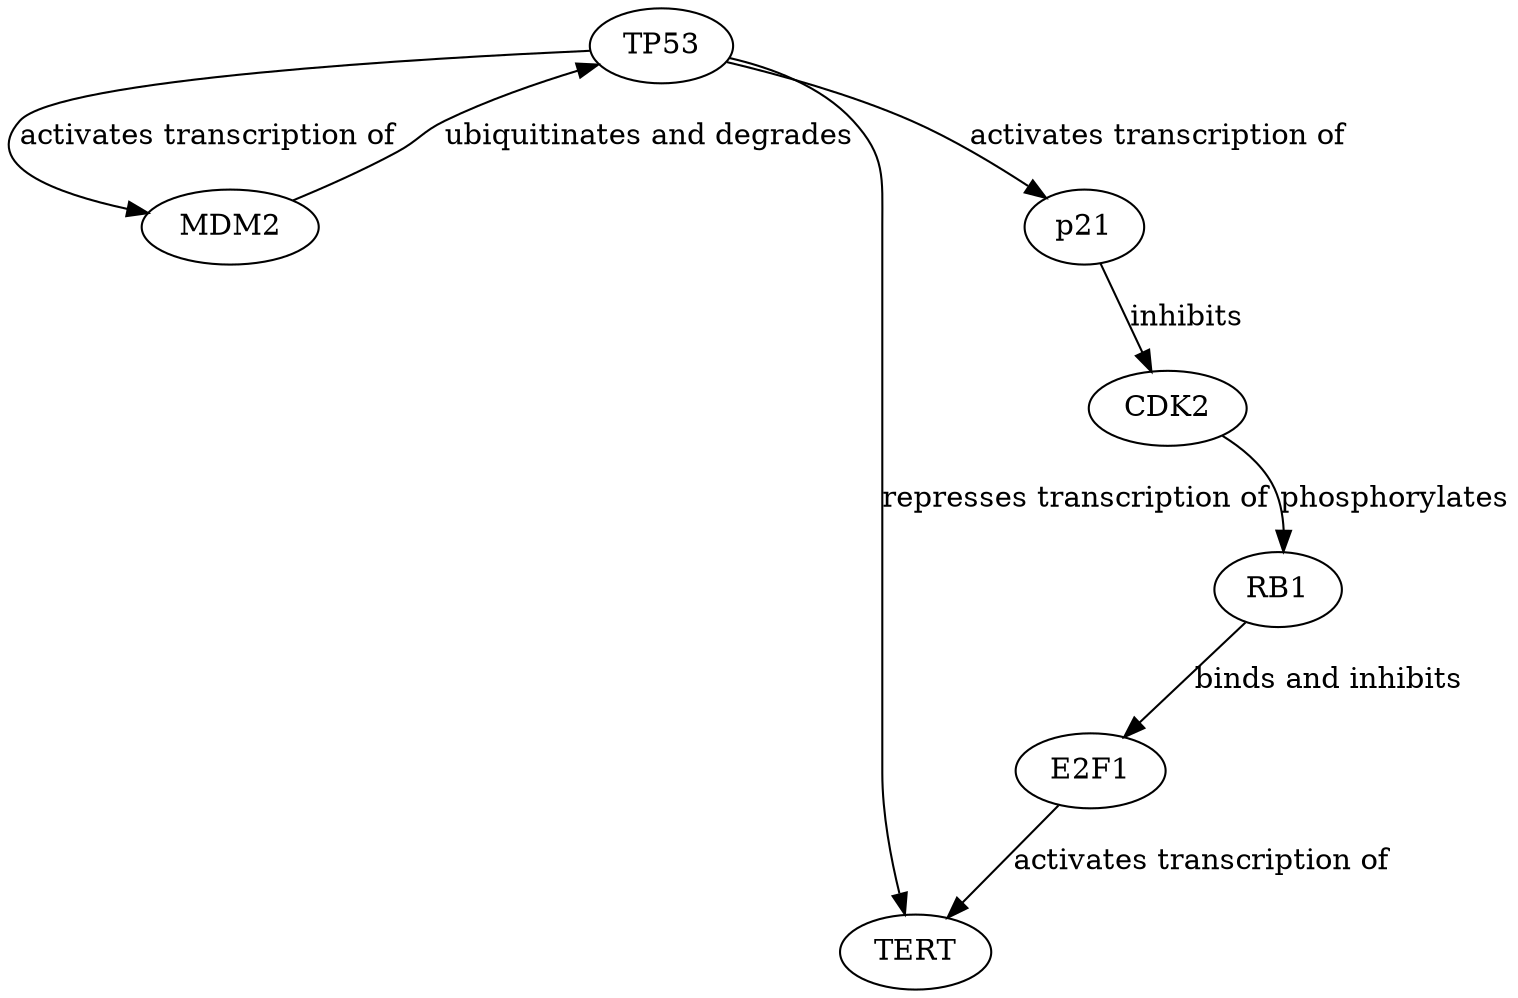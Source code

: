 digraph {
TP53;
MDM2;
TERT;
p21;
CDK2;
RB1;
E2F1;
TP53 -> MDM2 [key=0, label="activates transcription of", probability=0.9, evidence="PMID: 10871891"];
TP53 -> TERT [key=0, label="represses transcription of", probability=0.8, evidence="PMID: 12522206"];
TP53 -> p21 [key=0, label="activates transcription of", probability=0.9, evidence="PMID: 9153395"];
MDM2 -> TP53 [key=0, label="ubiquitinates and degrades", probability=0.95, evidence="PMID: 10871891"];
p21 -> CDK2 [key=0, label=inhibits, probability=0.85, evidence="PMID: 9153395"];
CDK2 -> RB1 [key=0, label=phosphorylates, probability=0.8, evidence="PMID: 9153395"];
RB1 -> E2F1 [key=0, label="binds and inhibits", probability=0.9, evidence="PMID: 9153395"];
E2F1 -> TERT [key=0, label="activates transcription of", probability=0.85, evidence="PMID: 9153395"];
}

